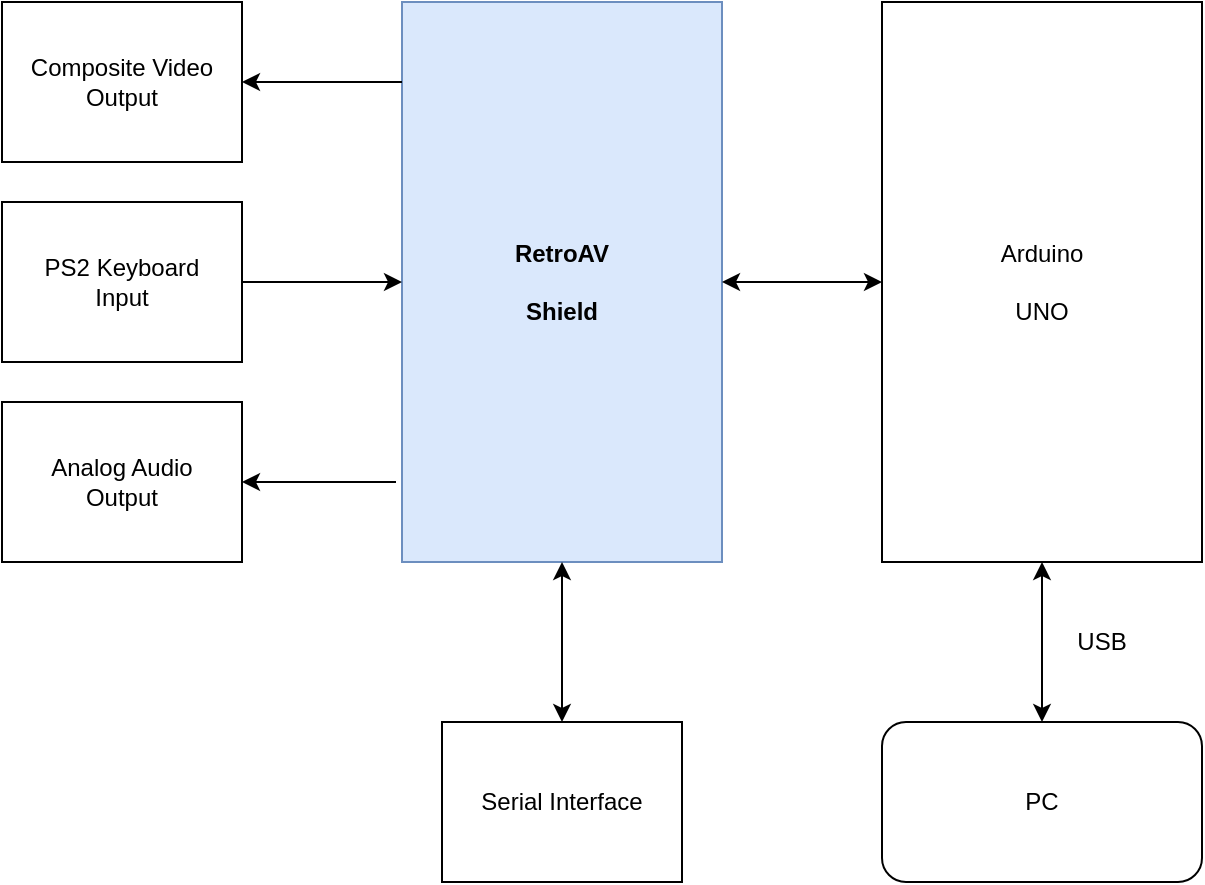 <mxfile version="14.7.6" type="google"><diagram id="gKfQR6QMqfabCFEobmAz" name="Page-1"><mxGraphModel dx="955" dy="582" grid="1" gridSize="10" guides="1" tooltips="1" connect="1" arrows="1" fold="1" page="1" pageScale="1" pageWidth="850" pageHeight="1100" math="0" shadow="0"><root><mxCell id="0"/><mxCell id="1" parent="0"/><mxCell id="XGa5Y8sCl0DmdLY9kct8-1" value="Arduino &lt;br&gt;&lt;br&gt;UNO" style="rounded=0;whiteSpace=wrap;html=1;" parent="1" vertex="1"><mxGeometry x="560" y="200" width="160" height="280" as="geometry"/></mxCell><mxCell id="XGa5Y8sCl0DmdLY9kct8-3" value="&lt;b&gt;RetroAV &lt;br&gt;&lt;br&gt;Shield&lt;/b&gt;" style="rounded=0;whiteSpace=wrap;html=1;fillColor=#dae8fc;strokeColor=#6c8ebf;" parent="1" vertex="1"><mxGeometry x="320" y="200" width="160" height="280" as="geometry"/></mxCell><mxCell id="XGa5Y8sCl0DmdLY9kct8-4" value="Composite Video&lt;br&gt;Output" style="rounded=0;whiteSpace=wrap;html=1;" parent="1" vertex="1"><mxGeometry x="120" y="200" width="120" height="80" as="geometry"/></mxCell><mxCell id="XGa5Y8sCl0DmdLY9kct8-7" style="edgeStyle=orthogonalEdgeStyle;rounded=0;orthogonalLoop=1;jettySize=auto;html=1;exitX=0.5;exitY=1;exitDx=0;exitDy=0;" parent="1" source="XGa5Y8sCl0DmdLY9kct8-5" edge="1"><mxGeometry relative="1" as="geometry"><mxPoint x="180" y="370" as="targetPoint"/></mxGeometry></mxCell><mxCell id="XGa5Y8sCl0DmdLY9kct8-5" value="PS2 Keyboard&lt;br&gt;Input" style="rounded=0;whiteSpace=wrap;html=1;" parent="1" vertex="1"><mxGeometry x="120" y="300" width="120" height="80" as="geometry"/></mxCell><mxCell id="XGa5Y8sCl0DmdLY9kct8-6" value="Analog Audio &lt;br&gt;Output" style="rounded=0;whiteSpace=wrap;html=1;" parent="1" vertex="1"><mxGeometry x="120" y="400" width="120" height="80" as="geometry"/></mxCell><mxCell id="XGa5Y8sCl0DmdLY9kct8-9" value="" style="endArrow=classic;html=1;entryX=1;entryY=0.5;entryDx=0;entryDy=0;exitX=0;exitY=0.143;exitDx=0;exitDy=0;exitPerimeter=0;" parent="1" source="XGa5Y8sCl0DmdLY9kct8-3" target="XGa5Y8sCl0DmdLY9kct8-4" edge="1"><mxGeometry width="50" height="50" relative="1" as="geometry"><mxPoint x="400" y="410" as="sourcePoint"/><mxPoint x="450" y="360" as="targetPoint"/></mxGeometry></mxCell><mxCell id="XGa5Y8sCl0DmdLY9kct8-11" value="" style="endArrow=classic;html=1;entryX=1;entryY=0.5;entryDx=0;entryDy=0;" parent="1" target="XGa5Y8sCl0DmdLY9kct8-6" edge="1"><mxGeometry width="50" height="50" relative="1" as="geometry"><mxPoint x="317" y="440" as="sourcePoint"/><mxPoint x="450" y="360" as="targetPoint"/></mxGeometry></mxCell><mxCell id="XGa5Y8sCl0DmdLY9kct8-12" value="" style="endArrow=classic;html=1;exitX=1;exitY=0.5;exitDx=0;exitDy=0;entryX=0;entryY=0.5;entryDx=0;entryDy=0;" parent="1" source="XGa5Y8sCl0DmdLY9kct8-5" target="XGa5Y8sCl0DmdLY9kct8-3" edge="1"><mxGeometry width="50" height="50" relative="1" as="geometry"><mxPoint x="400" y="410" as="sourcePoint"/><mxPoint x="450" y="360" as="targetPoint"/></mxGeometry></mxCell><mxCell id="XGa5Y8sCl0DmdLY9kct8-13" value="PC" style="rounded=1;whiteSpace=wrap;html=1;" parent="1" vertex="1"><mxGeometry x="560" y="560" width="160" height="80" as="geometry"/></mxCell><mxCell id="XGa5Y8sCl0DmdLY9kct8-14" value="" style="endArrow=classic;startArrow=classic;html=1;exitX=0.5;exitY=0;exitDx=0;exitDy=0;entryX=0.5;entryY=1;entryDx=0;entryDy=0;" parent="1" source="XGa5Y8sCl0DmdLY9kct8-13" target="XGa5Y8sCl0DmdLY9kct8-1" edge="1"><mxGeometry width="50" height="50" relative="1" as="geometry"><mxPoint x="400" y="410" as="sourcePoint"/><mxPoint x="450" y="360" as="targetPoint"/></mxGeometry></mxCell><mxCell id="XGa5Y8sCl0DmdLY9kct8-15" value="" style="endArrow=classic;startArrow=classic;html=1;entryX=0;entryY=0.5;entryDx=0;entryDy=0;exitX=1;exitY=0.5;exitDx=0;exitDy=0;" parent="1" source="XGa5Y8sCl0DmdLY9kct8-3" target="XGa5Y8sCl0DmdLY9kct8-1" edge="1"><mxGeometry width="50" height="50" relative="1" as="geometry"><mxPoint x="400" y="410" as="sourcePoint"/><mxPoint x="450" y="360" as="targetPoint"/></mxGeometry></mxCell><mxCell id="XGa5Y8sCl0DmdLY9kct8-18" value="USB" style="text;html=1;strokeColor=none;fillColor=none;align=center;verticalAlign=middle;whiteSpace=wrap;rounded=0;" parent="1" vertex="1"><mxGeometry x="650" y="510" width="40" height="20" as="geometry"/></mxCell><mxCell id="K6JHKg4T-abfXz63iM3F-1" value="Serial Interface" style="rounded=0;whiteSpace=wrap;html=1;" vertex="1" parent="1"><mxGeometry x="340" y="560" width="120" height="80" as="geometry"/></mxCell><mxCell id="K6JHKg4T-abfXz63iM3F-2" value="" style="endArrow=classic;startArrow=classic;html=1;entryX=0.5;entryY=1;entryDx=0;entryDy=0;exitX=0.5;exitY=0;exitDx=0;exitDy=0;" edge="1" parent="1" source="K6JHKg4T-abfXz63iM3F-1" target="XGa5Y8sCl0DmdLY9kct8-3"><mxGeometry width="50" height="50" relative="1" as="geometry"><mxPoint x="270" y="560" as="sourcePoint"/><mxPoint x="320" y="510" as="targetPoint"/></mxGeometry></mxCell></root></mxGraphModel></diagram></mxfile>